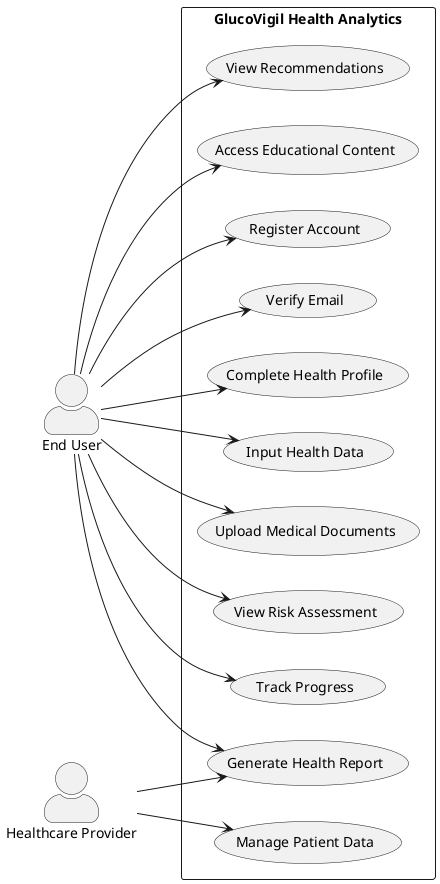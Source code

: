 
@startuml Use Case Diagram
left to right direction
skinparam actorStyle awesome

actor "End User" as user
actor "Healthcare Provider" as doctor

rectangle "GlucoVigil Health Analytics" {
  usecase "Register Account" as UC1
  usecase "Verify Email" as UC2
  usecase "Complete Health Profile" as UC3
  usecase "Input Health Data" as UC4
  usecase "Upload Medical Documents" as UC5
  usecase "View Risk Assessment" as UC6
  usecase "Track Progress" as UC7
  usecase "Generate Health Report" as UC8
  usecase "View Recommendations" as UC9
  usecase "Access Educational Content" as UC10
  usecase "Manage Patient Data" as UC11
}

user --> UC1
user --> UC2
user --> UC3
user --> UC4
user --> UC5
user --> UC6
user --> UC7
user --> UC8
user --> UC9
user --> UC10
doctor --> UC11
doctor --> UC8

@enduml

@startuml Activity Diagram
start
:User Registration;
:Email Verification;

fork
  :Complete Demographics;
fork again
  :Input Physical Metrics;
fork again
  :Enter Lifestyle Data;
fork again
  :Medical History Upload;
end fork

:Validate Data;

if (Data Complete?) then (yes)
  :Process Health Information;
  :Calculate Risk Score;
  
  if (Risk Level?) then (High)
    :Generate Urgent Alerts;
    :Create Priority Recommendations;
  else (Low/Medium)
    :Generate Standard Report;
    :Provide General Recommendations;
  endif
  
  :Display Dashboard;
  
  fork
    :Show Risk Factors;
  fork again
    :Display Health Metrics;
  fork again
    :Present Recommendations;
  end fork
  
  :Enable Progress Tracking;
  
else (no)
  :Request Missing Information;
  :Display Partial Analysis;
endif

:Store User Data;
stop

@enduml

@startuml State Chart Diagram
[*] --> Unregistered

Unregistered --> PendingVerification : Register
PendingVerification --> ProfileIncomplete : Verify Email
ProfileIncomplete --> BasicProfile : Submit Demographics
BasicProfile --> ComprehensiveProfile : Complete Health Data

state ComprehensiveProfile {
  [*] --> DataProcessing
  DataProcessing --> RiskAssessed : Calculate Risk
  RiskAssessed --> RecommendationsGenerated : Generate Plan
  RecommendationsGenerated --> MonitoringActive : Activate Monitoring
}

ComprehensiveProfile --> DataUpdate : New Health Data
DataUpdate --> ComprehensiveProfile : Process Update

state MonitoringActive {
  [*] --> ActiveTracking
  ActiveTracking --> GoalProgress : Track Changes
  GoalProgress --> RiskReassessment : Periodic Review
  RiskReassessment --> ActiveTracking : Update Plan
}

MonitoringActive --> AccountSuspended : Inactivity
AccountSuspended --> MonitoringActive : Resume Activity
AccountSuspended --> [*] : Account Deletion

@enduml
